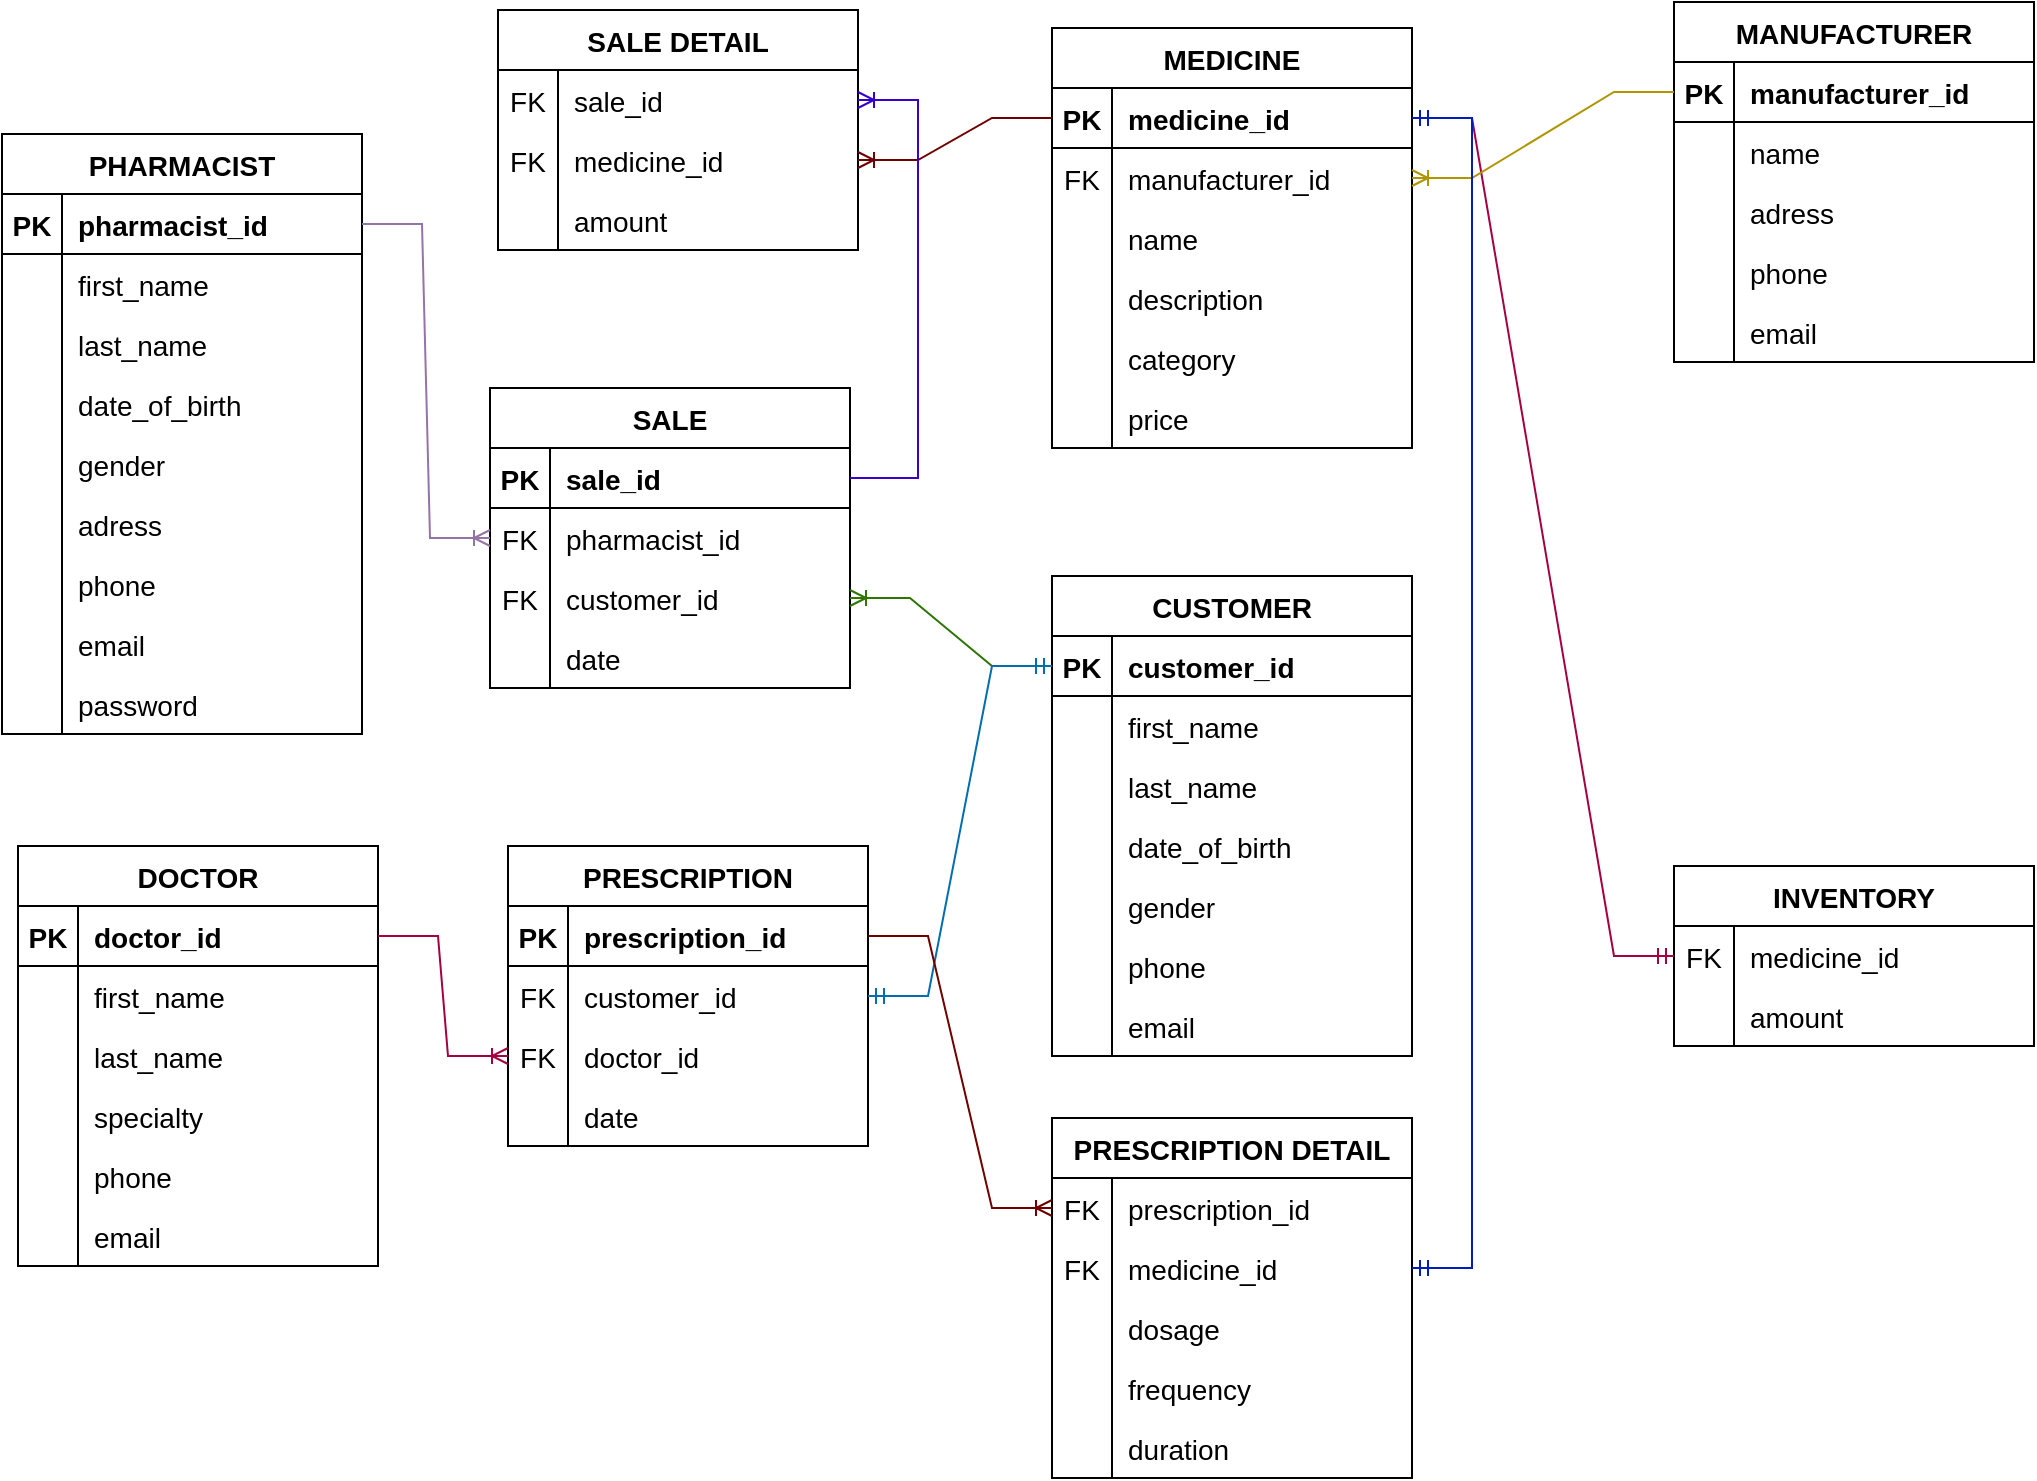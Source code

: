 <mxfile version="20.8.5" type="device"><diagram id="R2lEEEUBdFMjLlhIrx00" name="Page-1"><mxGraphModel dx="1373" dy="491" grid="0" gridSize="10" guides="1" tooltips="1" connect="1" arrows="1" fold="1" page="0" pageScale="1" pageWidth="850" pageHeight="1100" background="none" math="0" shadow="0" extFonts="Permanent Marker^https://fonts.googleapis.com/css?family=Permanent+Marker"><root><mxCell id="0"/><mxCell id="1" parent="0"/><mxCell id="Ly7AhW5z9xffKCBvWCnR-60" value="PHARMACIST" style="shape=table;startSize=30;container=1;collapsible=1;childLayout=tableLayout;fixedRows=1;rowLines=0;fontStyle=1;align=center;resizeLast=1;fontSize=14;" parent="1" vertex="1"><mxGeometry x="-142" y="308" width="180" height="300" as="geometry"/></mxCell><mxCell id="Ly7AhW5z9xffKCBvWCnR-61" value="" style="shape=tableRow;horizontal=0;startSize=0;swimlaneHead=0;swimlaneBody=0;fillColor=none;collapsible=0;dropTarget=0;points=[[0,0.5],[1,0.5]];portConstraint=eastwest;top=0;left=0;right=0;bottom=1;fontSize=14;" parent="Ly7AhW5z9xffKCBvWCnR-60" vertex="1"><mxGeometry y="30" width="180" height="30" as="geometry"/></mxCell><mxCell id="Ly7AhW5z9xffKCBvWCnR-62" value="PK" style="shape=partialRectangle;connectable=0;fillColor=none;top=0;left=0;bottom=0;right=0;fontStyle=1;overflow=hidden;fontSize=14;" parent="Ly7AhW5z9xffKCBvWCnR-61" vertex="1"><mxGeometry width="30" height="30" as="geometry"><mxRectangle width="30" height="30" as="alternateBounds"/></mxGeometry></mxCell><mxCell id="Ly7AhW5z9xffKCBvWCnR-63" value="pharmacist_id" style="shape=partialRectangle;connectable=0;fillColor=none;top=0;left=0;bottom=0;right=0;align=left;spacingLeft=6;fontStyle=1;overflow=hidden;fontSize=14;" parent="Ly7AhW5z9xffKCBvWCnR-61" vertex="1"><mxGeometry x="30" width="150" height="30" as="geometry"><mxRectangle width="150" height="30" as="alternateBounds"/></mxGeometry></mxCell><mxCell id="Ly7AhW5z9xffKCBvWCnR-64" value="" style="shape=tableRow;horizontal=0;startSize=0;swimlaneHead=0;swimlaneBody=0;fillColor=none;collapsible=0;dropTarget=0;points=[[0,0.5],[1,0.5]];portConstraint=eastwest;top=0;left=0;right=0;bottom=0;" parent="Ly7AhW5z9xffKCBvWCnR-60" vertex="1"><mxGeometry y="60" width="180" height="30" as="geometry"/></mxCell><mxCell id="Ly7AhW5z9xffKCBvWCnR-65" value="" style="shape=partialRectangle;connectable=0;fillColor=none;top=0;left=0;bottom=0;right=0;editable=1;overflow=hidden;fontSize=14;" parent="Ly7AhW5z9xffKCBvWCnR-64" vertex="1"><mxGeometry width="30" height="30" as="geometry"><mxRectangle width="30" height="30" as="alternateBounds"/></mxGeometry></mxCell><mxCell id="Ly7AhW5z9xffKCBvWCnR-66" value="first_name" style="shape=partialRectangle;connectable=0;fillColor=none;top=0;left=0;bottom=0;right=0;align=left;spacingLeft=6;overflow=hidden;fontSize=14;" parent="Ly7AhW5z9xffKCBvWCnR-64" vertex="1"><mxGeometry x="30" width="150" height="30" as="geometry"><mxRectangle width="150" height="30" as="alternateBounds"/></mxGeometry></mxCell><mxCell id="Ly7AhW5z9xffKCBvWCnR-67" value="" style="shape=tableRow;horizontal=0;startSize=0;swimlaneHead=0;swimlaneBody=0;fillColor=none;collapsible=0;dropTarget=0;points=[[0,0.5],[1,0.5]];portConstraint=eastwest;top=0;left=0;right=0;bottom=0;" parent="Ly7AhW5z9xffKCBvWCnR-60" vertex="1"><mxGeometry y="90" width="180" height="30" as="geometry"/></mxCell><mxCell id="Ly7AhW5z9xffKCBvWCnR-68" value="" style="shape=partialRectangle;connectable=0;fillColor=none;top=0;left=0;bottom=0;right=0;editable=1;overflow=hidden;fontSize=14;" parent="Ly7AhW5z9xffKCBvWCnR-67" vertex="1"><mxGeometry width="30" height="30" as="geometry"><mxRectangle width="30" height="30" as="alternateBounds"/></mxGeometry></mxCell><mxCell id="Ly7AhW5z9xffKCBvWCnR-69" value="last_name" style="shape=partialRectangle;connectable=0;fillColor=none;top=0;left=0;bottom=0;right=0;align=left;spacingLeft=6;overflow=hidden;fontSize=14;" parent="Ly7AhW5z9xffKCBvWCnR-67" vertex="1"><mxGeometry x="30" width="150" height="30" as="geometry"><mxRectangle width="150" height="30" as="alternateBounds"/></mxGeometry></mxCell><mxCell id="Ly7AhW5z9xffKCBvWCnR-89" value="" style="shape=tableRow;horizontal=0;startSize=0;swimlaneHead=0;swimlaneBody=0;fillColor=none;collapsible=0;dropTarget=0;points=[[0,0.5],[1,0.5]];portConstraint=eastwest;top=0;left=0;right=0;bottom=0;" parent="Ly7AhW5z9xffKCBvWCnR-60" vertex="1"><mxGeometry y="120" width="180" height="30" as="geometry"/></mxCell><mxCell id="Ly7AhW5z9xffKCBvWCnR-90" value="" style="shape=partialRectangle;connectable=0;fillColor=none;top=0;left=0;bottom=0;right=0;editable=1;overflow=hidden;fontSize=14;" parent="Ly7AhW5z9xffKCBvWCnR-89" vertex="1"><mxGeometry width="30" height="30" as="geometry"><mxRectangle width="30" height="30" as="alternateBounds"/></mxGeometry></mxCell><mxCell id="Ly7AhW5z9xffKCBvWCnR-91" value="date_of_birth" style="shape=partialRectangle;connectable=0;fillColor=none;top=0;left=0;bottom=0;right=0;align=left;spacingLeft=6;overflow=hidden;fontSize=14;" parent="Ly7AhW5z9xffKCBvWCnR-89" vertex="1"><mxGeometry x="30" width="150" height="30" as="geometry"><mxRectangle width="150" height="30" as="alternateBounds"/></mxGeometry></mxCell><mxCell id="Ly7AhW5z9xffKCBvWCnR-129" value="" style="shape=tableRow;horizontal=0;startSize=0;swimlaneHead=0;swimlaneBody=0;fillColor=none;collapsible=0;dropTarget=0;points=[[0,0.5],[1,0.5]];portConstraint=eastwest;top=0;left=0;right=0;bottom=0;" parent="Ly7AhW5z9xffKCBvWCnR-60" vertex="1"><mxGeometry y="150" width="180" height="30" as="geometry"/></mxCell><mxCell id="Ly7AhW5z9xffKCBvWCnR-130" value="" style="shape=partialRectangle;connectable=0;fillColor=none;top=0;left=0;bottom=0;right=0;editable=1;overflow=hidden;fontSize=14;" parent="Ly7AhW5z9xffKCBvWCnR-129" vertex="1"><mxGeometry width="30" height="30" as="geometry"><mxRectangle width="30" height="30" as="alternateBounds"/></mxGeometry></mxCell><mxCell id="Ly7AhW5z9xffKCBvWCnR-131" value="gender" style="shape=partialRectangle;connectable=0;fillColor=none;top=0;left=0;bottom=0;right=0;align=left;spacingLeft=6;overflow=hidden;fontSize=14;" parent="Ly7AhW5z9xffKCBvWCnR-129" vertex="1"><mxGeometry x="30" width="150" height="30" as="geometry"><mxRectangle width="150" height="30" as="alternateBounds"/></mxGeometry></mxCell><mxCell id="Ly7AhW5z9xffKCBvWCnR-92" value="" style="shape=tableRow;horizontal=0;startSize=0;swimlaneHead=0;swimlaneBody=0;fillColor=none;collapsible=0;dropTarget=0;points=[[0,0.5],[1,0.5]];portConstraint=eastwest;top=0;left=0;right=0;bottom=0;" parent="Ly7AhW5z9xffKCBvWCnR-60" vertex="1"><mxGeometry y="180" width="180" height="30" as="geometry"/></mxCell><mxCell id="Ly7AhW5z9xffKCBvWCnR-93" value="" style="shape=partialRectangle;connectable=0;fillColor=none;top=0;left=0;bottom=0;right=0;editable=1;overflow=hidden;fontSize=14;" parent="Ly7AhW5z9xffKCBvWCnR-92" vertex="1"><mxGeometry width="30" height="30" as="geometry"><mxRectangle width="30" height="30" as="alternateBounds"/></mxGeometry></mxCell><mxCell id="Ly7AhW5z9xffKCBvWCnR-94" value="adress" style="shape=partialRectangle;connectable=0;fillColor=none;top=0;left=0;bottom=0;right=0;align=left;spacingLeft=6;overflow=hidden;fontSize=14;" parent="Ly7AhW5z9xffKCBvWCnR-92" vertex="1"><mxGeometry x="30" width="150" height="30" as="geometry"><mxRectangle width="150" height="30" as="alternateBounds"/></mxGeometry></mxCell><mxCell id="Ly7AhW5z9xffKCBvWCnR-95" value="" style="shape=tableRow;horizontal=0;startSize=0;swimlaneHead=0;swimlaneBody=0;fillColor=none;collapsible=0;dropTarget=0;points=[[0,0.5],[1,0.5]];portConstraint=eastwest;top=0;left=0;right=0;bottom=0;" parent="Ly7AhW5z9xffKCBvWCnR-60" vertex="1"><mxGeometry y="210" width="180" height="30" as="geometry"/></mxCell><mxCell id="Ly7AhW5z9xffKCBvWCnR-96" value="" style="shape=partialRectangle;connectable=0;fillColor=none;top=0;left=0;bottom=0;right=0;editable=1;overflow=hidden;fontSize=14;" parent="Ly7AhW5z9xffKCBvWCnR-95" vertex="1"><mxGeometry width="30" height="30" as="geometry"><mxRectangle width="30" height="30" as="alternateBounds"/></mxGeometry></mxCell><mxCell id="Ly7AhW5z9xffKCBvWCnR-97" value="phone" style="shape=partialRectangle;connectable=0;fillColor=none;top=0;left=0;bottom=0;right=0;align=left;spacingLeft=6;overflow=hidden;fontSize=14;" parent="Ly7AhW5z9xffKCBvWCnR-95" vertex="1"><mxGeometry x="30" width="150" height="30" as="geometry"><mxRectangle width="150" height="30" as="alternateBounds"/></mxGeometry></mxCell><mxCell id="Ly7AhW5z9xffKCBvWCnR-98" value="" style="shape=tableRow;horizontal=0;startSize=0;swimlaneHead=0;swimlaneBody=0;fillColor=none;collapsible=0;dropTarget=0;points=[[0,0.5],[1,0.5]];portConstraint=eastwest;top=0;left=0;right=0;bottom=0;" parent="Ly7AhW5z9xffKCBvWCnR-60" vertex="1"><mxGeometry y="240" width="180" height="30" as="geometry"/></mxCell><mxCell id="Ly7AhW5z9xffKCBvWCnR-99" value="" style="shape=partialRectangle;connectable=0;fillColor=none;top=0;left=0;bottom=0;right=0;editable=1;overflow=hidden;fontSize=14;" parent="Ly7AhW5z9xffKCBvWCnR-98" vertex="1"><mxGeometry width="30" height="30" as="geometry"><mxRectangle width="30" height="30" as="alternateBounds"/></mxGeometry></mxCell><mxCell id="Ly7AhW5z9xffKCBvWCnR-100" value="email" style="shape=partialRectangle;connectable=0;fillColor=none;top=0;left=0;bottom=0;right=0;align=left;spacingLeft=6;overflow=hidden;fontSize=14;" parent="Ly7AhW5z9xffKCBvWCnR-98" vertex="1"><mxGeometry x="30" width="150" height="30" as="geometry"><mxRectangle width="150" height="30" as="alternateBounds"/></mxGeometry></mxCell><mxCell id="Ly7AhW5z9xffKCBvWCnR-70" value="" style="shape=tableRow;horizontal=0;startSize=0;swimlaneHead=0;swimlaneBody=0;fillColor=none;collapsible=0;dropTarget=0;points=[[0,0.5],[1,0.5]];portConstraint=eastwest;top=0;left=0;right=0;bottom=0;" parent="Ly7AhW5z9xffKCBvWCnR-60" vertex="1"><mxGeometry y="270" width="180" height="30" as="geometry"/></mxCell><mxCell id="Ly7AhW5z9xffKCBvWCnR-71" value="" style="shape=partialRectangle;connectable=0;fillColor=none;top=0;left=0;bottom=0;right=0;editable=1;overflow=hidden;fontSize=14;" parent="Ly7AhW5z9xffKCBvWCnR-70" vertex="1"><mxGeometry width="30" height="30" as="geometry"><mxRectangle width="30" height="30" as="alternateBounds"/></mxGeometry></mxCell><mxCell id="Ly7AhW5z9xffKCBvWCnR-72" value="password" style="shape=partialRectangle;connectable=0;fillColor=none;top=0;left=0;bottom=0;right=0;align=left;spacingLeft=6;overflow=hidden;fontSize=14;" parent="Ly7AhW5z9xffKCBvWCnR-70" vertex="1"><mxGeometry x="30" width="150" height="30" as="geometry"><mxRectangle width="150" height="30" as="alternateBounds"/></mxGeometry></mxCell><mxCell id="Ly7AhW5z9xffKCBvWCnR-101" value="CUSTOMER" style="shape=table;startSize=30;container=1;collapsible=1;childLayout=tableLayout;fixedRows=1;rowLines=0;fontStyle=1;align=center;resizeLast=1;fontSize=14;" parent="1" vertex="1"><mxGeometry x="383" y="529" width="180" height="240" as="geometry"/></mxCell><mxCell id="Ly7AhW5z9xffKCBvWCnR-102" value="" style="shape=tableRow;horizontal=0;startSize=0;swimlaneHead=0;swimlaneBody=0;fillColor=none;collapsible=0;dropTarget=0;points=[[0,0.5],[1,0.5]];portConstraint=eastwest;top=0;left=0;right=0;bottom=1;" parent="Ly7AhW5z9xffKCBvWCnR-101" vertex="1"><mxGeometry y="30" width="180" height="30" as="geometry"/></mxCell><mxCell id="Ly7AhW5z9xffKCBvWCnR-103" value="PK" style="shape=partialRectangle;connectable=0;fillColor=none;top=0;left=0;bottom=0;right=0;fontStyle=1;overflow=hidden;fontSize=14;" parent="Ly7AhW5z9xffKCBvWCnR-102" vertex="1"><mxGeometry width="30" height="30" as="geometry"><mxRectangle width="30" height="30" as="alternateBounds"/></mxGeometry></mxCell><mxCell id="Ly7AhW5z9xffKCBvWCnR-104" value="customer_id" style="shape=partialRectangle;connectable=0;fillColor=none;top=0;left=0;bottom=0;right=0;align=left;spacingLeft=6;fontStyle=1;overflow=hidden;fontSize=14;" parent="Ly7AhW5z9xffKCBvWCnR-102" vertex="1"><mxGeometry x="30" width="150" height="30" as="geometry"><mxRectangle width="150" height="30" as="alternateBounds"/></mxGeometry></mxCell><mxCell id="Ly7AhW5z9xffKCBvWCnR-105" value="" style="shape=tableRow;horizontal=0;startSize=0;swimlaneHead=0;swimlaneBody=0;fillColor=none;collapsible=0;dropTarget=0;points=[[0,0.5],[1,0.5]];portConstraint=eastwest;top=0;left=0;right=0;bottom=0;" parent="Ly7AhW5z9xffKCBvWCnR-101" vertex="1"><mxGeometry y="60" width="180" height="30" as="geometry"/></mxCell><mxCell id="Ly7AhW5z9xffKCBvWCnR-106" value="" style="shape=partialRectangle;connectable=0;fillColor=none;top=0;left=0;bottom=0;right=0;editable=1;overflow=hidden;fontSize=14;" parent="Ly7AhW5z9xffKCBvWCnR-105" vertex="1"><mxGeometry width="30" height="30" as="geometry"><mxRectangle width="30" height="30" as="alternateBounds"/></mxGeometry></mxCell><mxCell id="Ly7AhW5z9xffKCBvWCnR-107" value="first_name" style="shape=partialRectangle;connectable=0;fillColor=none;top=0;left=0;bottom=0;right=0;align=left;spacingLeft=6;overflow=hidden;fontSize=14;" parent="Ly7AhW5z9xffKCBvWCnR-105" vertex="1"><mxGeometry x="30" width="150" height="30" as="geometry"><mxRectangle width="150" height="30" as="alternateBounds"/></mxGeometry></mxCell><mxCell id="Ly7AhW5z9xffKCBvWCnR-108" value="" style="shape=tableRow;horizontal=0;startSize=0;swimlaneHead=0;swimlaneBody=0;fillColor=none;collapsible=0;dropTarget=0;points=[[0,0.5],[1,0.5]];portConstraint=eastwest;top=0;left=0;right=0;bottom=0;" parent="Ly7AhW5z9xffKCBvWCnR-101" vertex="1"><mxGeometry y="90" width="180" height="30" as="geometry"/></mxCell><mxCell id="Ly7AhW5z9xffKCBvWCnR-109" value="" style="shape=partialRectangle;connectable=0;fillColor=none;top=0;left=0;bottom=0;right=0;editable=1;overflow=hidden;fontSize=14;" parent="Ly7AhW5z9xffKCBvWCnR-108" vertex="1"><mxGeometry width="30" height="30" as="geometry"><mxRectangle width="30" height="30" as="alternateBounds"/></mxGeometry></mxCell><mxCell id="Ly7AhW5z9xffKCBvWCnR-110" value="last_name" style="shape=partialRectangle;connectable=0;fillColor=none;top=0;left=0;bottom=0;right=0;align=left;spacingLeft=6;overflow=hidden;fontSize=14;" parent="Ly7AhW5z9xffKCBvWCnR-108" vertex="1"><mxGeometry x="30" width="150" height="30" as="geometry"><mxRectangle width="150" height="30" as="alternateBounds"/></mxGeometry></mxCell><mxCell id="Ly7AhW5z9xffKCBvWCnR-111" value="" style="shape=tableRow;horizontal=0;startSize=0;swimlaneHead=0;swimlaneBody=0;fillColor=none;collapsible=0;dropTarget=0;points=[[0,0.5],[1,0.5]];portConstraint=eastwest;top=0;left=0;right=0;bottom=0;" parent="Ly7AhW5z9xffKCBvWCnR-101" vertex="1"><mxGeometry y="120" width="180" height="30" as="geometry"/></mxCell><mxCell id="Ly7AhW5z9xffKCBvWCnR-112" value="" style="shape=partialRectangle;connectable=0;fillColor=none;top=0;left=0;bottom=0;right=0;editable=1;overflow=hidden;fontSize=14;" parent="Ly7AhW5z9xffKCBvWCnR-111" vertex="1"><mxGeometry width="30" height="30" as="geometry"><mxRectangle width="30" height="30" as="alternateBounds"/></mxGeometry></mxCell><mxCell id="Ly7AhW5z9xffKCBvWCnR-113" value="date_of_birth" style="shape=partialRectangle;connectable=0;fillColor=none;top=0;left=0;bottom=0;right=0;align=left;spacingLeft=6;overflow=hidden;fontSize=14;" parent="Ly7AhW5z9xffKCBvWCnR-111" vertex="1"><mxGeometry x="30" width="150" height="30" as="geometry"><mxRectangle width="150" height="30" as="alternateBounds"/></mxGeometry></mxCell><mxCell id="Ly7AhW5z9xffKCBvWCnR-126" value="" style="shape=tableRow;horizontal=0;startSize=0;swimlaneHead=0;swimlaneBody=0;fillColor=none;collapsible=0;dropTarget=0;points=[[0,0.5],[1,0.5]];portConstraint=eastwest;top=0;left=0;right=0;bottom=0;" parent="Ly7AhW5z9xffKCBvWCnR-101" vertex="1"><mxGeometry y="150" width="180" height="30" as="geometry"/></mxCell><mxCell id="Ly7AhW5z9xffKCBvWCnR-127" value="" style="shape=partialRectangle;connectable=0;fillColor=none;top=0;left=0;bottom=0;right=0;editable=1;overflow=hidden;fontSize=14;" parent="Ly7AhW5z9xffKCBvWCnR-126" vertex="1"><mxGeometry width="30" height="30" as="geometry"><mxRectangle width="30" height="30" as="alternateBounds"/></mxGeometry></mxCell><mxCell id="Ly7AhW5z9xffKCBvWCnR-128" value="gender" style="shape=partialRectangle;connectable=0;fillColor=none;top=0;left=0;bottom=0;right=0;align=left;spacingLeft=6;overflow=hidden;fontSize=14;" parent="Ly7AhW5z9xffKCBvWCnR-126" vertex="1"><mxGeometry x="30" width="150" height="30" as="geometry"><mxRectangle width="150" height="30" as="alternateBounds"/></mxGeometry></mxCell><mxCell id="Ly7AhW5z9xffKCBvWCnR-117" value="" style="shape=tableRow;horizontal=0;startSize=0;swimlaneHead=0;swimlaneBody=0;fillColor=none;collapsible=0;dropTarget=0;points=[[0,0.5],[1,0.5]];portConstraint=eastwest;top=0;left=0;right=0;bottom=0;" parent="Ly7AhW5z9xffKCBvWCnR-101" vertex="1"><mxGeometry y="180" width="180" height="30" as="geometry"/></mxCell><mxCell id="Ly7AhW5z9xffKCBvWCnR-118" value="" style="shape=partialRectangle;connectable=0;fillColor=none;top=0;left=0;bottom=0;right=0;editable=1;overflow=hidden;fontSize=14;" parent="Ly7AhW5z9xffKCBvWCnR-117" vertex="1"><mxGeometry width="30" height="30" as="geometry"><mxRectangle width="30" height="30" as="alternateBounds"/></mxGeometry></mxCell><mxCell id="Ly7AhW5z9xffKCBvWCnR-119" value="phone" style="shape=partialRectangle;connectable=0;fillColor=none;top=0;left=0;bottom=0;right=0;align=left;spacingLeft=6;overflow=hidden;fontSize=14;" parent="Ly7AhW5z9xffKCBvWCnR-117" vertex="1"><mxGeometry x="30" width="150" height="30" as="geometry"><mxRectangle width="150" height="30" as="alternateBounds"/></mxGeometry></mxCell><mxCell id="Ly7AhW5z9xffKCBvWCnR-120" value="" style="shape=tableRow;horizontal=0;startSize=0;swimlaneHead=0;swimlaneBody=0;fillColor=none;collapsible=0;dropTarget=0;points=[[0,0.5],[1,0.5]];portConstraint=eastwest;top=0;left=0;right=0;bottom=0;" parent="Ly7AhW5z9xffKCBvWCnR-101" vertex="1"><mxGeometry y="210" width="180" height="30" as="geometry"/></mxCell><mxCell id="Ly7AhW5z9xffKCBvWCnR-121" value="" style="shape=partialRectangle;connectable=0;fillColor=none;top=0;left=0;bottom=0;right=0;editable=1;overflow=hidden;fontSize=14;" parent="Ly7AhW5z9xffKCBvWCnR-120" vertex="1"><mxGeometry width="30" height="30" as="geometry"><mxRectangle width="30" height="30" as="alternateBounds"/></mxGeometry></mxCell><mxCell id="Ly7AhW5z9xffKCBvWCnR-122" value="email" style="shape=partialRectangle;connectable=0;fillColor=none;top=0;left=0;bottom=0;right=0;align=left;spacingLeft=6;overflow=hidden;fontSize=14;" parent="Ly7AhW5z9xffKCBvWCnR-120" vertex="1"><mxGeometry x="30" width="150" height="30" as="geometry"><mxRectangle width="150" height="30" as="alternateBounds"/></mxGeometry></mxCell><mxCell id="Ly7AhW5z9xffKCBvWCnR-146" value="SALE DETAIL" style="shape=table;startSize=30;container=1;collapsible=1;childLayout=tableLayout;fixedRows=1;rowLines=0;fontStyle=1;align=center;resizeLast=1;fontSize=14;" parent="1" vertex="1"><mxGeometry x="106" y="246" width="180" height="120" as="geometry"/></mxCell><mxCell id="Ly7AhW5z9xffKCBvWCnR-150" value="" style="shape=tableRow;horizontal=0;startSize=0;swimlaneHead=0;swimlaneBody=0;fillColor=none;collapsible=0;dropTarget=0;points=[[0,0.5],[1,0.5]];portConstraint=eastwest;top=0;left=0;right=0;bottom=0;fontSize=14;" parent="Ly7AhW5z9xffKCBvWCnR-146" vertex="1"><mxGeometry y="30" width="180" height="30" as="geometry"/></mxCell><mxCell id="Ly7AhW5z9xffKCBvWCnR-151" value="FK" style="shape=partialRectangle;connectable=0;fillColor=none;top=0;left=0;bottom=0;right=0;editable=1;overflow=hidden;fontSize=14;" parent="Ly7AhW5z9xffKCBvWCnR-150" vertex="1"><mxGeometry width="30" height="30" as="geometry"><mxRectangle width="30" height="30" as="alternateBounds"/></mxGeometry></mxCell><mxCell id="Ly7AhW5z9xffKCBvWCnR-152" value="sale_id" style="shape=partialRectangle;connectable=0;fillColor=none;top=0;left=0;bottom=0;right=0;align=left;spacingLeft=6;overflow=hidden;fontSize=14;" parent="Ly7AhW5z9xffKCBvWCnR-150" vertex="1"><mxGeometry x="30" width="150" height="30" as="geometry"><mxRectangle width="150" height="30" as="alternateBounds"/></mxGeometry></mxCell><mxCell id="Ly7AhW5z9xffKCBvWCnR-153" value="" style="shape=tableRow;horizontal=0;startSize=0;swimlaneHead=0;swimlaneBody=0;fillColor=none;collapsible=0;dropTarget=0;points=[[0,0.5],[1,0.5]];portConstraint=eastwest;top=0;left=0;right=0;bottom=0;fontSize=14;" parent="Ly7AhW5z9xffKCBvWCnR-146" vertex="1"><mxGeometry y="60" width="180" height="30" as="geometry"/></mxCell><mxCell id="Ly7AhW5z9xffKCBvWCnR-154" value="FK" style="shape=partialRectangle;connectable=0;fillColor=none;top=0;left=0;bottom=0;right=0;editable=1;overflow=hidden;fontSize=14;" parent="Ly7AhW5z9xffKCBvWCnR-153" vertex="1"><mxGeometry width="30" height="30" as="geometry"><mxRectangle width="30" height="30" as="alternateBounds"/></mxGeometry></mxCell><mxCell id="Ly7AhW5z9xffKCBvWCnR-155" value="medicine_id" style="shape=partialRectangle;connectable=0;fillColor=none;top=0;left=0;bottom=0;right=0;align=left;spacingLeft=6;overflow=hidden;fontSize=14;" parent="Ly7AhW5z9xffKCBvWCnR-153" vertex="1"><mxGeometry x="30" width="150" height="30" as="geometry"><mxRectangle width="150" height="30" as="alternateBounds"/></mxGeometry></mxCell><mxCell id="_NLsuM6AFySzbb-Sf3iv-17" value="" style="shape=tableRow;horizontal=0;startSize=0;swimlaneHead=0;swimlaneBody=0;fillColor=none;collapsible=0;dropTarget=0;points=[[0,0.5],[1,0.5]];portConstraint=eastwest;top=0;left=0;right=0;bottom=0;fontSize=14;" parent="Ly7AhW5z9xffKCBvWCnR-146" vertex="1"><mxGeometry y="90" width="180" height="30" as="geometry"/></mxCell><mxCell id="_NLsuM6AFySzbb-Sf3iv-18" value="" style="shape=partialRectangle;connectable=0;fillColor=none;top=0;left=0;bottom=0;right=0;editable=1;overflow=hidden;fontSize=14;" parent="_NLsuM6AFySzbb-Sf3iv-17" vertex="1"><mxGeometry width="30" height="30" as="geometry"><mxRectangle width="30" height="30" as="alternateBounds"/></mxGeometry></mxCell><mxCell id="_NLsuM6AFySzbb-Sf3iv-19" value="amount" style="shape=partialRectangle;connectable=0;fillColor=none;top=0;left=0;bottom=0;right=0;align=left;spacingLeft=6;overflow=hidden;fontSize=14;" parent="_NLsuM6AFySzbb-Sf3iv-17" vertex="1"><mxGeometry x="30" width="150" height="30" as="geometry"><mxRectangle width="150" height="30" as="alternateBounds"/></mxGeometry></mxCell><mxCell id="Ly7AhW5z9xffKCBvWCnR-173" value="SALE" style="shape=table;startSize=30;container=1;collapsible=1;childLayout=tableLayout;fixedRows=1;rowLines=0;fontStyle=1;align=center;resizeLast=1;fontSize=14;" parent="1" vertex="1"><mxGeometry x="102" y="435" width="180" height="150" as="geometry"/></mxCell><mxCell id="Ly7AhW5z9xffKCBvWCnR-174" value="" style="shape=tableRow;horizontal=0;startSize=0;swimlaneHead=0;swimlaneBody=0;fillColor=none;collapsible=0;dropTarget=0;points=[[0,0.5],[1,0.5]];portConstraint=eastwest;top=0;left=0;right=0;bottom=1;fontSize=14;" parent="Ly7AhW5z9xffKCBvWCnR-173" vertex="1"><mxGeometry y="30" width="180" height="30" as="geometry"/></mxCell><mxCell id="Ly7AhW5z9xffKCBvWCnR-175" value="PK" style="shape=partialRectangle;connectable=0;fillColor=none;top=0;left=0;bottom=0;right=0;fontStyle=1;overflow=hidden;fontSize=14;" parent="Ly7AhW5z9xffKCBvWCnR-174" vertex="1"><mxGeometry width="30" height="30" as="geometry"><mxRectangle width="30" height="30" as="alternateBounds"/></mxGeometry></mxCell><mxCell id="Ly7AhW5z9xffKCBvWCnR-176" value="sale_id" style="shape=partialRectangle;connectable=0;fillColor=none;top=0;left=0;bottom=0;right=0;align=left;spacingLeft=6;fontStyle=1;overflow=hidden;fontSize=14;" parent="Ly7AhW5z9xffKCBvWCnR-174" vertex="1"><mxGeometry x="30" width="150" height="30" as="geometry"><mxRectangle width="150" height="30" as="alternateBounds"/></mxGeometry></mxCell><mxCell id="Ly7AhW5z9xffKCBvWCnR-177" value="" style="shape=tableRow;horizontal=0;startSize=0;swimlaneHead=0;swimlaneBody=0;fillColor=none;collapsible=0;dropTarget=0;points=[[0,0.5],[1,0.5]];portConstraint=eastwest;top=0;left=0;right=0;bottom=0;fontSize=14;" parent="Ly7AhW5z9xffKCBvWCnR-173" vertex="1"><mxGeometry y="60" width="180" height="30" as="geometry"/></mxCell><mxCell id="Ly7AhW5z9xffKCBvWCnR-178" value="FK" style="shape=partialRectangle;connectable=0;fillColor=none;top=0;left=0;bottom=0;right=0;editable=1;overflow=hidden;fontSize=14;" parent="Ly7AhW5z9xffKCBvWCnR-177" vertex="1"><mxGeometry width="30" height="30" as="geometry"><mxRectangle width="30" height="30" as="alternateBounds"/></mxGeometry></mxCell><mxCell id="Ly7AhW5z9xffKCBvWCnR-179" value="pharmacist_id" style="shape=partialRectangle;connectable=0;fillColor=none;top=0;left=0;bottom=0;right=0;align=left;spacingLeft=6;overflow=hidden;fontSize=14;" parent="Ly7AhW5z9xffKCBvWCnR-177" vertex="1"><mxGeometry x="30" width="150" height="30" as="geometry"><mxRectangle width="150" height="30" as="alternateBounds"/></mxGeometry></mxCell><mxCell id="Ly7AhW5z9xffKCBvWCnR-180" value="" style="shape=tableRow;horizontal=0;startSize=0;swimlaneHead=0;swimlaneBody=0;fillColor=none;collapsible=0;dropTarget=0;points=[[0,0.5],[1,0.5]];portConstraint=eastwest;top=0;left=0;right=0;bottom=0;fontSize=14;" parent="Ly7AhW5z9xffKCBvWCnR-173" vertex="1"><mxGeometry y="90" width="180" height="30" as="geometry"/></mxCell><mxCell id="Ly7AhW5z9xffKCBvWCnR-181" value="FK" style="shape=partialRectangle;connectable=0;fillColor=none;top=0;left=0;bottom=0;right=0;editable=1;overflow=hidden;fontSize=14;" parent="Ly7AhW5z9xffKCBvWCnR-180" vertex="1"><mxGeometry width="30" height="30" as="geometry"><mxRectangle width="30" height="30" as="alternateBounds"/></mxGeometry></mxCell><mxCell id="Ly7AhW5z9xffKCBvWCnR-182" value="customer_id" style="shape=partialRectangle;connectable=0;fillColor=none;top=0;left=0;bottom=0;right=0;align=left;spacingLeft=6;overflow=hidden;fontSize=14;" parent="Ly7AhW5z9xffKCBvWCnR-180" vertex="1"><mxGeometry x="30" width="150" height="30" as="geometry"><mxRectangle width="150" height="30" as="alternateBounds"/></mxGeometry></mxCell><mxCell id="_NLsuM6AFySzbb-Sf3iv-181" value="" style="shape=tableRow;horizontal=0;startSize=0;swimlaneHead=0;swimlaneBody=0;fillColor=none;collapsible=0;dropTarget=0;points=[[0,0.5],[1,0.5]];portConstraint=eastwest;top=0;left=0;right=0;bottom=0;fontSize=14;" parent="Ly7AhW5z9xffKCBvWCnR-173" vertex="1"><mxGeometry y="120" width="180" height="30" as="geometry"/></mxCell><mxCell id="_NLsuM6AFySzbb-Sf3iv-182" value="" style="shape=partialRectangle;connectable=0;fillColor=none;top=0;left=0;bottom=0;right=0;editable=1;overflow=hidden;fontSize=14;" parent="_NLsuM6AFySzbb-Sf3iv-181" vertex="1"><mxGeometry width="30" height="30" as="geometry"><mxRectangle width="30" height="30" as="alternateBounds"/></mxGeometry></mxCell><mxCell id="_NLsuM6AFySzbb-Sf3iv-183" value="date" style="shape=partialRectangle;connectable=0;fillColor=none;top=0;left=0;bottom=0;right=0;align=left;spacingLeft=6;overflow=hidden;fontSize=14;" parent="_NLsuM6AFySzbb-Sf3iv-181" vertex="1"><mxGeometry x="30" width="150" height="30" as="geometry"><mxRectangle width="150" height="30" as="alternateBounds"/></mxGeometry></mxCell><mxCell id="Ly7AhW5z9xffKCBvWCnR-210" value="MANUFACTURER" style="shape=table;startSize=30;container=1;collapsible=1;childLayout=tableLayout;fixedRows=1;rowLines=0;fontStyle=1;align=center;resizeLast=1;fontSize=14;" parent="1" vertex="1"><mxGeometry x="694" y="242" width="180" height="180" as="geometry"/></mxCell><mxCell id="Ly7AhW5z9xffKCBvWCnR-211" value="" style="shape=tableRow;horizontal=0;startSize=0;swimlaneHead=0;swimlaneBody=0;fillColor=none;collapsible=0;dropTarget=0;points=[[0,0.5],[1,0.5]];portConstraint=eastwest;top=0;left=0;right=0;bottom=1;fontSize=14;" parent="Ly7AhW5z9xffKCBvWCnR-210" vertex="1"><mxGeometry y="30" width="180" height="30" as="geometry"/></mxCell><mxCell id="Ly7AhW5z9xffKCBvWCnR-212" value="PK" style="shape=partialRectangle;connectable=0;fillColor=none;top=0;left=0;bottom=0;right=0;fontStyle=1;overflow=hidden;fontSize=14;" parent="Ly7AhW5z9xffKCBvWCnR-211" vertex="1"><mxGeometry width="30" height="30" as="geometry"><mxRectangle width="30" height="30" as="alternateBounds"/></mxGeometry></mxCell><mxCell id="Ly7AhW5z9xffKCBvWCnR-213" value="manufacturer_id" style="shape=partialRectangle;connectable=0;fillColor=none;top=0;left=0;bottom=0;right=0;align=left;spacingLeft=6;fontStyle=1;overflow=hidden;fontSize=14;" parent="Ly7AhW5z9xffKCBvWCnR-211" vertex="1"><mxGeometry x="30" width="150" height="30" as="geometry"><mxRectangle width="150" height="30" as="alternateBounds"/></mxGeometry></mxCell><mxCell id="Ly7AhW5z9xffKCBvWCnR-214" value="" style="shape=tableRow;horizontal=0;startSize=0;swimlaneHead=0;swimlaneBody=0;fillColor=none;collapsible=0;dropTarget=0;points=[[0,0.5],[1,0.5]];portConstraint=eastwest;top=0;left=0;right=0;bottom=0;fontSize=14;" parent="Ly7AhW5z9xffKCBvWCnR-210" vertex="1"><mxGeometry y="60" width="180" height="30" as="geometry"/></mxCell><mxCell id="Ly7AhW5z9xffKCBvWCnR-215" value="" style="shape=partialRectangle;connectable=0;fillColor=none;top=0;left=0;bottom=0;right=0;editable=1;overflow=hidden;fontSize=14;" parent="Ly7AhW5z9xffKCBvWCnR-214" vertex="1"><mxGeometry width="30" height="30" as="geometry"><mxRectangle width="30" height="30" as="alternateBounds"/></mxGeometry></mxCell><mxCell id="Ly7AhW5z9xffKCBvWCnR-216" value="name" style="shape=partialRectangle;connectable=0;fillColor=none;top=0;left=0;bottom=0;right=0;align=left;spacingLeft=6;overflow=hidden;fontSize=14;" parent="Ly7AhW5z9xffKCBvWCnR-214" vertex="1"><mxGeometry x="30" width="150" height="30" as="geometry"><mxRectangle width="150" height="30" as="alternateBounds"/></mxGeometry></mxCell><mxCell id="Ly7AhW5z9xffKCBvWCnR-217" value="" style="shape=tableRow;horizontal=0;startSize=0;swimlaneHead=0;swimlaneBody=0;fillColor=none;collapsible=0;dropTarget=0;points=[[0,0.5],[1,0.5]];portConstraint=eastwest;top=0;left=0;right=0;bottom=0;fontSize=14;" parent="Ly7AhW5z9xffKCBvWCnR-210" vertex="1"><mxGeometry y="90" width="180" height="30" as="geometry"/></mxCell><mxCell id="Ly7AhW5z9xffKCBvWCnR-218" value="" style="shape=partialRectangle;connectable=0;fillColor=none;top=0;left=0;bottom=0;right=0;editable=1;overflow=hidden;fontSize=14;" parent="Ly7AhW5z9xffKCBvWCnR-217" vertex="1"><mxGeometry width="30" height="30" as="geometry"><mxRectangle width="30" height="30" as="alternateBounds"/></mxGeometry></mxCell><mxCell id="Ly7AhW5z9xffKCBvWCnR-219" value="adress" style="shape=partialRectangle;connectable=0;fillColor=none;top=0;left=0;bottom=0;right=0;align=left;spacingLeft=6;overflow=hidden;fontSize=14;" parent="Ly7AhW5z9xffKCBvWCnR-217" vertex="1"><mxGeometry x="30" width="150" height="30" as="geometry"><mxRectangle width="150" height="30" as="alternateBounds"/></mxGeometry></mxCell><mxCell id="_NLsuM6AFySzbb-Sf3iv-185" value="" style="shape=tableRow;horizontal=0;startSize=0;swimlaneHead=0;swimlaneBody=0;fillColor=none;collapsible=0;dropTarget=0;points=[[0,0.5],[1,0.5]];portConstraint=eastwest;top=0;left=0;right=0;bottom=0;fontSize=14;" parent="Ly7AhW5z9xffKCBvWCnR-210" vertex="1"><mxGeometry y="120" width="180" height="30" as="geometry"/></mxCell><mxCell id="_NLsuM6AFySzbb-Sf3iv-186" value="" style="shape=partialRectangle;connectable=0;fillColor=none;top=0;left=0;bottom=0;right=0;editable=1;overflow=hidden;fontSize=14;" parent="_NLsuM6AFySzbb-Sf3iv-185" vertex="1"><mxGeometry width="30" height="30" as="geometry"><mxRectangle width="30" height="30" as="alternateBounds"/></mxGeometry></mxCell><mxCell id="_NLsuM6AFySzbb-Sf3iv-187" value="phone" style="shape=partialRectangle;connectable=0;fillColor=none;top=0;left=0;bottom=0;right=0;align=left;spacingLeft=6;overflow=hidden;fontSize=14;" parent="_NLsuM6AFySzbb-Sf3iv-185" vertex="1"><mxGeometry x="30" width="150" height="30" as="geometry"><mxRectangle width="150" height="30" as="alternateBounds"/></mxGeometry></mxCell><mxCell id="_NLsuM6AFySzbb-Sf3iv-188" value="" style="shape=tableRow;horizontal=0;startSize=0;swimlaneHead=0;swimlaneBody=0;fillColor=none;collapsible=0;dropTarget=0;points=[[0,0.5],[1,0.5]];portConstraint=eastwest;top=0;left=0;right=0;bottom=0;fontSize=14;" parent="Ly7AhW5z9xffKCBvWCnR-210" vertex="1"><mxGeometry y="150" width="180" height="30" as="geometry"/></mxCell><mxCell id="_NLsuM6AFySzbb-Sf3iv-189" value="" style="shape=partialRectangle;connectable=0;fillColor=none;top=0;left=0;bottom=0;right=0;editable=1;overflow=hidden;fontSize=14;" parent="_NLsuM6AFySzbb-Sf3iv-188" vertex="1"><mxGeometry width="30" height="30" as="geometry"><mxRectangle width="30" height="30" as="alternateBounds"/></mxGeometry></mxCell><mxCell id="_NLsuM6AFySzbb-Sf3iv-190" value="email" style="shape=partialRectangle;connectable=0;fillColor=none;top=0;left=0;bottom=0;right=0;align=left;spacingLeft=6;overflow=hidden;fontSize=14;" parent="_NLsuM6AFySzbb-Sf3iv-188" vertex="1"><mxGeometry x="30" width="150" height="30" as="geometry"><mxRectangle width="150" height="30" as="alternateBounds"/></mxGeometry></mxCell><mxCell id="Ly7AhW5z9xffKCBvWCnR-220" value="INVENTORY" style="shape=table;startSize=30;container=1;collapsible=1;childLayout=tableLayout;fixedRows=1;rowLines=0;fontStyle=1;align=center;resizeLast=1;fontSize=14;" parent="1" vertex="1"><mxGeometry x="694" y="674" width="180" height="90" as="geometry"/></mxCell><mxCell id="Ly7AhW5z9xffKCBvWCnR-224" value="" style="shape=tableRow;horizontal=0;startSize=0;swimlaneHead=0;swimlaneBody=0;fillColor=none;collapsible=0;dropTarget=0;points=[[0,0.5],[1,0.5]];portConstraint=eastwest;top=0;left=0;right=0;bottom=0;fontSize=14;" parent="Ly7AhW5z9xffKCBvWCnR-220" vertex="1"><mxGeometry y="30" width="180" height="30" as="geometry"/></mxCell><mxCell id="Ly7AhW5z9xffKCBvWCnR-225" value="FK" style="shape=partialRectangle;connectable=0;fillColor=none;top=0;left=0;bottom=0;right=0;editable=1;overflow=hidden;fontSize=14;" parent="Ly7AhW5z9xffKCBvWCnR-224" vertex="1"><mxGeometry width="30" height="30" as="geometry"><mxRectangle width="30" height="30" as="alternateBounds"/></mxGeometry></mxCell><mxCell id="Ly7AhW5z9xffKCBvWCnR-226" value="medicine_id" style="shape=partialRectangle;connectable=0;fillColor=none;top=0;left=0;bottom=0;right=0;align=left;spacingLeft=6;overflow=hidden;fontSize=14;" parent="Ly7AhW5z9xffKCBvWCnR-224" vertex="1"><mxGeometry x="30" width="150" height="30" as="geometry"><mxRectangle width="150" height="30" as="alternateBounds"/></mxGeometry></mxCell><mxCell id="Ly7AhW5z9xffKCBvWCnR-227" value="" style="shape=tableRow;horizontal=0;startSize=0;swimlaneHead=0;swimlaneBody=0;fillColor=none;collapsible=0;dropTarget=0;points=[[0,0.5],[1,0.5]];portConstraint=eastwest;top=0;left=0;right=0;bottom=0;fontSize=14;" parent="Ly7AhW5z9xffKCBvWCnR-220" vertex="1"><mxGeometry y="60" width="180" height="30" as="geometry"/></mxCell><mxCell id="Ly7AhW5z9xffKCBvWCnR-228" value="" style="shape=partialRectangle;connectable=0;fillColor=none;top=0;left=0;bottom=0;right=0;editable=1;overflow=hidden;fontSize=14;" parent="Ly7AhW5z9xffKCBvWCnR-227" vertex="1"><mxGeometry width="30" height="30" as="geometry"><mxRectangle width="30" height="30" as="alternateBounds"/></mxGeometry></mxCell><mxCell id="Ly7AhW5z9xffKCBvWCnR-229" value="amount" style="shape=partialRectangle;connectable=0;fillColor=none;top=0;left=0;bottom=0;right=0;align=left;spacingLeft=6;overflow=hidden;fontSize=14;" parent="Ly7AhW5z9xffKCBvWCnR-227" vertex="1"><mxGeometry x="30" width="150" height="30" as="geometry"><mxRectangle width="150" height="30" as="alternateBounds"/></mxGeometry></mxCell><mxCell id="Ly7AhW5z9xffKCBvWCnR-230" value="MEDICINE" style="shape=table;startSize=30;container=1;collapsible=1;childLayout=tableLayout;fixedRows=1;rowLines=0;fontStyle=1;align=center;resizeLast=1;fontSize=14;" parent="1" vertex="1"><mxGeometry x="383" y="255" width="180" height="210" as="geometry"/></mxCell><mxCell id="Ly7AhW5z9xffKCBvWCnR-231" value="" style="shape=tableRow;horizontal=0;startSize=0;swimlaneHead=0;swimlaneBody=0;fillColor=none;collapsible=0;dropTarget=0;points=[[0,0.5],[1,0.5]];portConstraint=eastwest;top=0;left=0;right=0;bottom=1;fontSize=14;" parent="Ly7AhW5z9xffKCBvWCnR-230" vertex="1"><mxGeometry y="30" width="180" height="30" as="geometry"/></mxCell><mxCell id="Ly7AhW5z9xffKCBvWCnR-232" value="PK" style="shape=partialRectangle;connectable=0;fillColor=none;top=0;left=0;bottom=0;right=0;fontStyle=1;overflow=hidden;fontSize=14;" parent="Ly7AhW5z9xffKCBvWCnR-231" vertex="1"><mxGeometry width="30" height="30" as="geometry"><mxRectangle width="30" height="30" as="alternateBounds"/></mxGeometry></mxCell><mxCell id="Ly7AhW5z9xffKCBvWCnR-233" value="medicine_id" style="shape=partialRectangle;connectable=0;fillColor=none;top=0;left=0;bottom=0;right=0;align=left;spacingLeft=6;fontStyle=1;overflow=hidden;fontSize=14;" parent="Ly7AhW5z9xffKCBvWCnR-231" vertex="1"><mxGeometry x="30" width="150" height="30" as="geometry"><mxRectangle width="150" height="30" as="alternateBounds"/></mxGeometry></mxCell><mxCell id="Ly7AhW5z9xffKCBvWCnR-234" value="" style="shape=tableRow;horizontal=0;startSize=0;swimlaneHead=0;swimlaneBody=0;fillColor=none;collapsible=0;dropTarget=0;points=[[0,0.5],[1,0.5]];portConstraint=eastwest;top=0;left=0;right=0;bottom=0;fontSize=14;" parent="Ly7AhW5z9xffKCBvWCnR-230" vertex="1"><mxGeometry y="60" width="180" height="30" as="geometry"/></mxCell><mxCell id="Ly7AhW5z9xffKCBvWCnR-235" value="FK" style="shape=partialRectangle;connectable=0;fillColor=none;top=0;left=0;bottom=0;right=0;editable=1;overflow=hidden;fontSize=14;" parent="Ly7AhW5z9xffKCBvWCnR-234" vertex="1"><mxGeometry width="30" height="30" as="geometry"><mxRectangle width="30" height="30" as="alternateBounds"/></mxGeometry></mxCell><mxCell id="Ly7AhW5z9xffKCBvWCnR-236" value="manufacturer_id" style="shape=partialRectangle;connectable=0;fillColor=none;top=0;left=0;bottom=0;right=0;align=left;spacingLeft=6;overflow=hidden;fontSize=14;" parent="Ly7AhW5z9xffKCBvWCnR-234" vertex="1"><mxGeometry x="30" width="150" height="30" as="geometry"><mxRectangle width="150" height="30" as="alternateBounds"/></mxGeometry></mxCell><mxCell id="Ly7AhW5z9xffKCBvWCnR-237" value="" style="shape=tableRow;horizontal=0;startSize=0;swimlaneHead=0;swimlaneBody=0;fillColor=none;collapsible=0;dropTarget=0;points=[[0,0.5],[1,0.5]];portConstraint=eastwest;top=0;left=0;right=0;bottom=0;fontSize=14;" parent="Ly7AhW5z9xffKCBvWCnR-230" vertex="1"><mxGeometry y="90" width="180" height="30" as="geometry"/></mxCell><mxCell id="Ly7AhW5z9xffKCBvWCnR-238" value="" style="shape=partialRectangle;connectable=0;fillColor=none;top=0;left=0;bottom=0;right=0;editable=1;overflow=hidden;fontSize=14;" parent="Ly7AhW5z9xffKCBvWCnR-237" vertex="1"><mxGeometry width="30" height="30" as="geometry"><mxRectangle width="30" height="30" as="alternateBounds"/></mxGeometry></mxCell><mxCell id="Ly7AhW5z9xffKCBvWCnR-239" value="name" style="shape=partialRectangle;connectable=0;fillColor=none;top=0;left=0;bottom=0;right=0;align=left;spacingLeft=6;overflow=hidden;fontSize=14;" parent="Ly7AhW5z9xffKCBvWCnR-237" vertex="1"><mxGeometry x="30" width="150" height="30" as="geometry"><mxRectangle width="150" height="30" as="alternateBounds"/></mxGeometry></mxCell><mxCell id="Ly7AhW5z9xffKCBvWCnR-241" value="" style="shape=tableRow;horizontal=0;startSize=0;swimlaneHead=0;swimlaneBody=0;fillColor=none;collapsible=0;dropTarget=0;points=[[0,0.5],[1,0.5]];portConstraint=eastwest;top=0;left=0;right=0;bottom=0;fontSize=14;" parent="Ly7AhW5z9xffKCBvWCnR-230" vertex="1"><mxGeometry y="120" width="180" height="30" as="geometry"/></mxCell><mxCell id="Ly7AhW5z9xffKCBvWCnR-242" value="" style="shape=partialRectangle;connectable=0;fillColor=none;top=0;left=0;bottom=0;right=0;editable=1;overflow=hidden;fontSize=14;" parent="Ly7AhW5z9xffKCBvWCnR-241" vertex="1"><mxGeometry width="30" height="30" as="geometry"><mxRectangle width="30" height="30" as="alternateBounds"/></mxGeometry></mxCell><mxCell id="Ly7AhW5z9xffKCBvWCnR-243" value="description" style="shape=partialRectangle;connectable=0;fillColor=none;top=0;left=0;bottom=0;right=0;align=left;spacingLeft=6;overflow=hidden;fontSize=14;" parent="Ly7AhW5z9xffKCBvWCnR-241" vertex="1"><mxGeometry x="30" width="150" height="30" as="geometry"><mxRectangle width="150" height="30" as="alternateBounds"/></mxGeometry></mxCell><mxCell id="Ly7AhW5z9xffKCBvWCnR-244" value="" style="shape=tableRow;horizontal=0;startSize=0;swimlaneHead=0;swimlaneBody=0;fillColor=none;collapsible=0;dropTarget=0;points=[[0,0.5],[1,0.5]];portConstraint=eastwest;top=0;left=0;right=0;bottom=0;fontSize=14;" parent="Ly7AhW5z9xffKCBvWCnR-230" vertex="1"><mxGeometry y="150" width="180" height="30" as="geometry"/></mxCell><mxCell id="Ly7AhW5z9xffKCBvWCnR-245" value="" style="shape=partialRectangle;connectable=0;fillColor=none;top=0;left=0;bottom=0;right=0;editable=1;overflow=hidden;fontSize=14;" parent="Ly7AhW5z9xffKCBvWCnR-244" vertex="1"><mxGeometry width="30" height="30" as="geometry"><mxRectangle width="30" height="30" as="alternateBounds"/></mxGeometry></mxCell><mxCell id="Ly7AhW5z9xffKCBvWCnR-246" value="category" style="shape=partialRectangle;connectable=0;fillColor=none;top=0;left=0;bottom=0;right=0;align=left;spacingLeft=6;overflow=hidden;fontSize=14;" parent="Ly7AhW5z9xffKCBvWCnR-244" vertex="1"><mxGeometry x="30" width="150" height="30" as="geometry"><mxRectangle width="150" height="30" as="alternateBounds"/></mxGeometry></mxCell><mxCell id="Ly7AhW5z9xffKCBvWCnR-247" value="" style="shape=tableRow;horizontal=0;startSize=0;swimlaneHead=0;swimlaneBody=0;fillColor=none;collapsible=0;dropTarget=0;points=[[0,0.5],[1,0.5]];portConstraint=eastwest;top=0;left=0;right=0;bottom=0;fontSize=14;" parent="Ly7AhW5z9xffKCBvWCnR-230" vertex="1"><mxGeometry y="180" width="180" height="30" as="geometry"/></mxCell><mxCell id="Ly7AhW5z9xffKCBvWCnR-248" value="" style="shape=partialRectangle;connectable=0;fillColor=none;top=0;left=0;bottom=0;right=0;editable=1;overflow=hidden;fontSize=14;" parent="Ly7AhW5z9xffKCBvWCnR-247" vertex="1"><mxGeometry width="30" height="30" as="geometry"><mxRectangle width="30" height="30" as="alternateBounds"/></mxGeometry></mxCell><mxCell id="Ly7AhW5z9xffKCBvWCnR-249" value="price" style="shape=partialRectangle;connectable=0;fillColor=none;top=0;left=0;bottom=0;right=0;align=left;spacingLeft=6;overflow=hidden;fontSize=14;" parent="Ly7AhW5z9xffKCBvWCnR-247" vertex="1"><mxGeometry x="30" width="150" height="30" as="geometry"><mxRectangle width="150" height="30" as="alternateBounds"/></mxGeometry></mxCell><mxCell id="_NLsuM6AFySzbb-Sf3iv-12" value="" style="edgeStyle=entityRelationEdgeStyle;fontSize=12;html=1;endArrow=ERoneToMany;rounded=0;exitX=1;exitY=0.5;exitDx=0;exitDy=0;fillColor=#e1d5e7;strokeColor=#9673a6;" parent="1" source="Ly7AhW5z9xffKCBvWCnR-61" target="Ly7AhW5z9xffKCBvWCnR-177" edge="1"><mxGeometry width="100" height="100" relative="1" as="geometry"><mxPoint x="102" y="467" as="sourcePoint"/><mxPoint x="78" y="566" as="targetPoint"/></mxGeometry></mxCell><mxCell id="_NLsuM6AFySzbb-Sf3iv-14" value="" style="edgeStyle=entityRelationEdgeStyle;fontSize=12;html=1;endArrow=ERoneToMany;rounded=0;exitX=0;exitY=0.5;exitDx=0;exitDy=0;fillColor=#60a917;strokeColor=#2D7600;" parent="1" source="Ly7AhW5z9xffKCBvWCnR-102" target="Ly7AhW5z9xffKCBvWCnR-180" edge="1"><mxGeometry width="100" height="100" relative="1" as="geometry"><mxPoint x="252" y="596" as="sourcePoint"/><mxPoint x="356" y="505" as="targetPoint"/></mxGeometry></mxCell><mxCell id="_NLsuM6AFySzbb-Sf3iv-20" value="" style="edgeStyle=entityRelationEdgeStyle;fontSize=12;html=1;endArrow=ERoneToMany;rounded=0;fillColor=#a20025;strokeColor=#6F0000;" parent="1" source="Ly7AhW5z9xffKCBvWCnR-231" target="Ly7AhW5z9xffKCBvWCnR-153" edge="1"><mxGeometry width="100" height="100" relative="1" as="geometry"><mxPoint x="348" y="371" as="sourcePoint"/><mxPoint x="283" y="350" as="targetPoint"/></mxGeometry></mxCell><mxCell id="_NLsuM6AFySzbb-Sf3iv-21" value="" style="edgeStyle=entityRelationEdgeStyle;fontSize=12;html=1;endArrow=ERmandOne;startArrow=ERmandOne;rounded=0;entryX=0;entryY=0.5;entryDx=0;entryDy=0;fillColor=#d80073;strokeColor=#A50040;" parent="1" source="Ly7AhW5z9xffKCBvWCnR-231" target="Ly7AhW5z9xffKCBvWCnR-224" edge="1"><mxGeometry width="100" height="100" relative="1" as="geometry"><mxPoint x="608" y="265" as="sourcePoint"/><mxPoint x="513" y="444" as="targetPoint"/></mxGeometry></mxCell><mxCell id="_NLsuM6AFySzbb-Sf3iv-22" value="" style="edgeStyle=entityRelationEdgeStyle;fontSize=12;html=1;endArrow=ERoneToMany;rounded=0;entryX=1;entryY=0.5;entryDx=0;entryDy=0;fillColor=#e3c800;strokeColor=#B09500;" parent="1" source="Ly7AhW5z9xffKCBvWCnR-211" target="Ly7AhW5z9xffKCBvWCnR-234" edge="1"><mxGeometry width="100" height="100" relative="1" as="geometry"><mxPoint x="413" y="544" as="sourcePoint"/><mxPoint x="513" y="444" as="targetPoint"/></mxGeometry></mxCell><mxCell id="_NLsuM6AFySzbb-Sf3iv-37" value="DOCTOR" style="shape=table;startSize=30;container=1;collapsible=1;childLayout=tableLayout;fixedRows=1;rowLines=0;fontStyle=1;align=center;resizeLast=1;fontSize=14;" parent="1" vertex="1"><mxGeometry x="-134" y="664" width="180" height="210" as="geometry"/></mxCell><mxCell id="_NLsuM6AFySzbb-Sf3iv-38" value="" style="shape=tableRow;horizontal=0;startSize=0;swimlaneHead=0;swimlaneBody=0;fillColor=none;collapsible=0;dropTarget=0;points=[[0,0.5],[1,0.5]];portConstraint=eastwest;top=0;left=0;right=0;bottom=1;fontSize=14;" parent="_NLsuM6AFySzbb-Sf3iv-37" vertex="1"><mxGeometry y="30" width="180" height="30" as="geometry"/></mxCell><mxCell id="_NLsuM6AFySzbb-Sf3iv-39" value="PK" style="shape=partialRectangle;connectable=0;fillColor=none;top=0;left=0;bottom=0;right=0;fontStyle=1;overflow=hidden;fontSize=14;" parent="_NLsuM6AFySzbb-Sf3iv-38" vertex="1"><mxGeometry width="30" height="30" as="geometry"><mxRectangle width="30" height="30" as="alternateBounds"/></mxGeometry></mxCell><mxCell id="_NLsuM6AFySzbb-Sf3iv-40" value="doctor_id" style="shape=partialRectangle;connectable=0;fillColor=none;top=0;left=0;bottom=0;right=0;align=left;spacingLeft=6;fontStyle=1;overflow=hidden;fontSize=14;" parent="_NLsuM6AFySzbb-Sf3iv-38" vertex="1"><mxGeometry x="30" width="150" height="30" as="geometry"><mxRectangle width="150" height="30" as="alternateBounds"/></mxGeometry></mxCell><mxCell id="_NLsuM6AFySzbb-Sf3iv-41" value="" style="shape=tableRow;horizontal=0;startSize=0;swimlaneHead=0;swimlaneBody=0;fillColor=none;collapsible=0;dropTarget=0;points=[[0,0.5],[1,0.5]];portConstraint=eastwest;top=0;left=0;right=0;bottom=0;" parent="_NLsuM6AFySzbb-Sf3iv-37" vertex="1"><mxGeometry y="60" width="180" height="30" as="geometry"/></mxCell><mxCell id="_NLsuM6AFySzbb-Sf3iv-42" value="" style="shape=partialRectangle;connectable=0;fillColor=none;top=0;left=0;bottom=0;right=0;editable=1;overflow=hidden;fontSize=14;" parent="_NLsuM6AFySzbb-Sf3iv-41" vertex="1"><mxGeometry width="30" height="30" as="geometry"><mxRectangle width="30" height="30" as="alternateBounds"/></mxGeometry></mxCell><mxCell id="_NLsuM6AFySzbb-Sf3iv-43" value="first_name" style="shape=partialRectangle;connectable=0;fillColor=none;top=0;left=0;bottom=0;right=0;align=left;spacingLeft=6;overflow=hidden;fontSize=14;" parent="_NLsuM6AFySzbb-Sf3iv-41" vertex="1"><mxGeometry x="30" width="150" height="30" as="geometry"><mxRectangle width="150" height="30" as="alternateBounds"/></mxGeometry></mxCell><mxCell id="_NLsuM6AFySzbb-Sf3iv-44" value="" style="shape=tableRow;horizontal=0;startSize=0;swimlaneHead=0;swimlaneBody=0;fillColor=none;collapsible=0;dropTarget=0;points=[[0,0.5],[1,0.5]];portConstraint=eastwest;top=0;left=0;right=0;bottom=0;" parent="_NLsuM6AFySzbb-Sf3iv-37" vertex="1"><mxGeometry y="90" width="180" height="30" as="geometry"/></mxCell><mxCell id="_NLsuM6AFySzbb-Sf3iv-45" value="" style="shape=partialRectangle;connectable=0;fillColor=none;top=0;left=0;bottom=0;right=0;editable=1;overflow=hidden;fontSize=14;" parent="_NLsuM6AFySzbb-Sf3iv-44" vertex="1"><mxGeometry width="30" height="30" as="geometry"><mxRectangle width="30" height="30" as="alternateBounds"/></mxGeometry></mxCell><mxCell id="_NLsuM6AFySzbb-Sf3iv-46" value="last_name" style="shape=partialRectangle;connectable=0;fillColor=none;top=0;left=0;bottom=0;right=0;align=left;spacingLeft=6;overflow=hidden;fontSize=14;" parent="_NLsuM6AFySzbb-Sf3iv-44" vertex="1"><mxGeometry x="30" width="150" height="30" as="geometry"><mxRectangle width="150" height="30" as="alternateBounds"/></mxGeometry></mxCell><mxCell id="_NLsuM6AFySzbb-Sf3iv-47" value="" style="shape=tableRow;horizontal=0;startSize=0;swimlaneHead=0;swimlaneBody=0;fillColor=none;collapsible=0;dropTarget=0;points=[[0,0.5],[1,0.5]];portConstraint=eastwest;top=0;left=0;right=0;bottom=0;" parent="_NLsuM6AFySzbb-Sf3iv-37" vertex="1"><mxGeometry y="120" width="180" height="30" as="geometry"/></mxCell><mxCell id="_NLsuM6AFySzbb-Sf3iv-48" value="" style="shape=partialRectangle;connectable=0;fillColor=none;top=0;left=0;bottom=0;right=0;editable=1;overflow=hidden;fontSize=14;" parent="_NLsuM6AFySzbb-Sf3iv-47" vertex="1"><mxGeometry width="30" height="30" as="geometry"><mxRectangle width="30" height="30" as="alternateBounds"/></mxGeometry></mxCell><mxCell id="_NLsuM6AFySzbb-Sf3iv-49" value="specialty" style="shape=partialRectangle;connectable=0;fillColor=none;top=0;left=0;bottom=0;right=0;align=left;spacingLeft=6;overflow=hidden;fontSize=14;" parent="_NLsuM6AFySzbb-Sf3iv-47" vertex="1"><mxGeometry x="30" width="150" height="30" as="geometry"><mxRectangle width="150" height="30" as="alternateBounds"/></mxGeometry></mxCell><mxCell id="_NLsuM6AFySzbb-Sf3iv-56" value="" style="shape=tableRow;horizontal=0;startSize=0;swimlaneHead=0;swimlaneBody=0;fillColor=none;collapsible=0;dropTarget=0;points=[[0,0.5],[1,0.5]];portConstraint=eastwest;top=0;left=0;right=0;bottom=0;" parent="_NLsuM6AFySzbb-Sf3iv-37" vertex="1"><mxGeometry y="150" width="180" height="30" as="geometry"/></mxCell><mxCell id="_NLsuM6AFySzbb-Sf3iv-57" value="" style="shape=partialRectangle;connectable=0;fillColor=none;top=0;left=0;bottom=0;right=0;editable=1;overflow=hidden;fontSize=14;" parent="_NLsuM6AFySzbb-Sf3iv-56" vertex="1"><mxGeometry width="30" height="30" as="geometry"><mxRectangle width="30" height="30" as="alternateBounds"/></mxGeometry></mxCell><mxCell id="_NLsuM6AFySzbb-Sf3iv-58" value="phone" style="shape=partialRectangle;connectable=0;fillColor=none;top=0;left=0;bottom=0;right=0;align=left;spacingLeft=6;overflow=hidden;fontSize=14;" parent="_NLsuM6AFySzbb-Sf3iv-56" vertex="1"><mxGeometry x="30" width="150" height="30" as="geometry"><mxRectangle width="150" height="30" as="alternateBounds"/></mxGeometry></mxCell><mxCell id="_NLsuM6AFySzbb-Sf3iv-59" value="" style="shape=tableRow;horizontal=0;startSize=0;swimlaneHead=0;swimlaneBody=0;fillColor=none;collapsible=0;dropTarget=0;points=[[0,0.5],[1,0.5]];portConstraint=eastwest;top=0;left=0;right=0;bottom=0;" parent="_NLsuM6AFySzbb-Sf3iv-37" vertex="1"><mxGeometry y="180" width="180" height="30" as="geometry"/></mxCell><mxCell id="_NLsuM6AFySzbb-Sf3iv-60" value="" style="shape=partialRectangle;connectable=0;fillColor=none;top=0;left=0;bottom=0;right=0;editable=1;overflow=hidden;fontSize=14;" parent="_NLsuM6AFySzbb-Sf3iv-59" vertex="1"><mxGeometry width="30" height="30" as="geometry"><mxRectangle width="30" height="30" as="alternateBounds"/></mxGeometry></mxCell><mxCell id="_NLsuM6AFySzbb-Sf3iv-61" value="email" style="shape=partialRectangle;connectable=0;fillColor=none;top=0;left=0;bottom=0;right=0;align=left;spacingLeft=6;overflow=hidden;fontSize=14;" parent="_NLsuM6AFySzbb-Sf3iv-59" vertex="1"><mxGeometry x="30" width="150" height="30" as="geometry"><mxRectangle width="150" height="30" as="alternateBounds"/></mxGeometry></mxCell><mxCell id="_NLsuM6AFySzbb-Sf3iv-78" value="PRESCRIPTION" style="shape=table;startSize=30;container=1;collapsible=1;childLayout=tableLayout;fixedRows=1;rowLines=0;fontStyle=1;align=center;resizeLast=1;fontSize=14;" parent="1" vertex="1"><mxGeometry x="111" y="664" width="180" height="150" as="geometry"/></mxCell><mxCell id="_NLsuM6AFySzbb-Sf3iv-79" value="" style="shape=tableRow;horizontal=0;startSize=0;swimlaneHead=0;swimlaneBody=0;fillColor=none;collapsible=0;dropTarget=0;points=[[0,0.5],[1,0.5]];portConstraint=eastwest;top=0;left=0;right=0;bottom=1;fontSize=14;" parent="_NLsuM6AFySzbb-Sf3iv-78" vertex="1"><mxGeometry y="30" width="180" height="30" as="geometry"/></mxCell><mxCell id="_NLsuM6AFySzbb-Sf3iv-80" value="PK" style="shape=partialRectangle;connectable=0;fillColor=none;top=0;left=0;bottom=0;right=0;fontStyle=1;overflow=hidden;fontSize=14;" parent="_NLsuM6AFySzbb-Sf3iv-79" vertex="1"><mxGeometry width="30" height="30" as="geometry"><mxRectangle width="30" height="30" as="alternateBounds"/></mxGeometry></mxCell><mxCell id="_NLsuM6AFySzbb-Sf3iv-81" value="prescription_id" style="shape=partialRectangle;connectable=0;fillColor=none;top=0;left=0;bottom=0;right=0;align=left;spacingLeft=6;fontStyle=1;overflow=hidden;fontSize=14;" parent="_NLsuM6AFySzbb-Sf3iv-79" vertex="1"><mxGeometry x="30" width="150" height="30" as="geometry"><mxRectangle width="150" height="30" as="alternateBounds"/></mxGeometry></mxCell><mxCell id="_NLsuM6AFySzbb-Sf3iv-82" value="" style="shape=tableRow;horizontal=0;startSize=0;swimlaneHead=0;swimlaneBody=0;fillColor=none;collapsible=0;dropTarget=0;points=[[0,0.5],[1,0.5]];portConstraint=eastwest;top=0;left=0;right=0;bottom=0;fontSize=14;" parent="_NLsuM6AFySzbb-Sf3iv-78" vertex="1"><mxGeometry y="60" width="180" height="30" as="geometry"/></mxCell><mxCell id="_NLsuM6AFySzbb-Sf3iv-83" value="FK" style="shape=partialRectangle;connectable=0;fillColor=none;top=0;left=0;bottom=0;right=0;editable=1;overflow=hidden;fontSize=14;" parent="_NLsuM6AFySzbb-Sf3iv-82" vertex="1"><mxGeometry width="30" height="30" as="geometry"><mxRectangle width="30" height="30" as="alternateBounds"/></mxGeometry></mxCell><mxCell id="_NLsuM6AFySzbb-Sf3iv-84" value="customer_id" style="shape=partialRectangle;connectable=0;fillColor=none;top=0;left=0;bottom=0;right=0;align=left;spacingLeft=6;overflow=hidden;fontSize=14;" parent="_NLsuM6AFySzbb-Sf3iv-82" vertex="1"><mxGeometry x="30" width="150" height="30" as="geometry"><mxRectangle width="150" height="30" as="alternateBounds"/></mxGeometry></mxCell><mxCell id="_NLsuM6AFySzbb-Sf3iv-85" value="" style="shape=tableRow;horizontal=0;startSize=0;swimlaneHead=0;swimlaneBody=0;fillColor=none;collapsible=0;dropTarget=0;points=[[0,0.5],[1,0.5]];portConstraint=eastwest;top=0;left=0;right=0;bottom=0;fontSize=14;" parent="_NLsuM6AFySzbb-Sf3iv-78" vertex="1"><mxGeometry y="90" width="180" height="30" as="geometry"/></mxCell><mxCell id="_NLsuM6AFySzbb-Sf3iv-86" value="FK" style="shape=partialRectangle;connectable=0;fillColor=none;top=0;left=0;bottom=0;right=0;editable=1;overflow=hidden;fontSize=14;" parent="_NLsuM6AFySzbb-Sf3iv-85" vertex="1"><mxGeometry width="30" height="30" as="geometry"><mxRectangle width="30" height="30" as="alternateBounds"/></mxGeometry></mxCell><mxCell id="_NLsuM6AFySzbb-Sf3iv-87" value="doctor_id" style="shape=partialRectangle;connectable=0;fillColor=none;top=0;left=0;bottom=0;right=0;align=left;spacingLeft=6;overflow=hidden;fontSize=14;" parent="_NLsuM6AFySzbb-Sf3iv-85" vertex="1"><mxGeometry x="30" width="150" height="30" as="geometry"><mxRectangle width="150" height="30" as="alternateBounds"/></mxGeometry></mxCell><mxCell id="_NLsuM6AFySzbb-Sf3iv-88" value="" style="shape=tableRow;horizontal=0;startSize=0;swimlaneHead=0;swimlaneBody=0;fillColor=none;collapsible=0;dropTarget=0;points=[[0,0.5],[1,0.5]];portConstraint=eastwest;top=0;left=0;right=0;bottom=0;fontSize=14;" parent="_NLsuM6AFySzbb-Sf3iv-78" vertex="1"><mxGeometry y="120" width="180" height="30" as="geometry"/></mxCell><mxCell id="_NLsuM6AFySzbb-Sf3iv-89" value="" style="shape=partialRectangle;connectable=0;fillColor=none;top=0;left=0;bottom=0;right=0;editable=1;overflow=hidden;fontSize=14;" parent="_NLsuM6AFySzbb-Sf3iv-88" vertex="1"><mxGeometry width="30" height="30" as="geometry"><mxRectangle width="30" height="30" as="alternateBounds"/></mxGeometry></mxCell><mxCell id="_NLsuM6AFySzbb-Sf3iv-90" value="date" style="shape=partialRectangle;connectable=0;fillColor=none;top=0;left=0;bottom=0;right=0;align=left;spacingLeft=6;overflow=hidden;fontSize=14;" parent="_NLsuM6AFySzbb-Sf3iv-88" vertex="1"><mxGeometry x="30" width="150" height="30" as="geometry"><mxRectangle width="150" height="30" as="alternateBounds"/></mxGeometry></mxCell><mxCell id="_NLsuM6AFySzbb-Sf3iv-100" value="PRESCRIPTION DETAIL" style="shape=table;startSize=30;container=1;collapsible=1;childLayout=tableLayout;fixedRows=1;rowLines=0;fontStyle=1;align=center;resizeLast=1;fontSize=14;" parent="1" vertex="1"><mxGeometry x="383" y="800" width="180" height="180" as="geometry"/></mxCell><mxCell id="_NLsuM6AFySzbb-Sf3iv-104" value="" style="shape=tableRow;horizontal=0;startSize=0;swimlaneHead=0;swimlaneBody=0;fillColor=none;collapsible=0;dropTarget=0;points=[[0,0.5],[1,0.5]];portConstraint=eastwest;top=0;left=0;right=0;bottom=0;fontSize=14;" parent="_NLsuM6AFySzbb-Sf3iv-100" vertex="1"><mxGeometry y="30" width="180" height="30" as="geometry"/></mxCell><mxCell id="_NLsuM6AFySzbb-Sf3iv-105" value="FK" style="shape=partialRectangle;connectable=0;fillColor=none;top=0;left=0;bottom=0;right=0;editable=1;overflow=hidden;fontSize=14;" parent="_NLsuM6AFySzbb-Sf3iv-104" vertex="1"><mxGeometry width="30" height="30" as="geometry"><mxRectangle width="30" height="30" as="alternateBounds"/></mxGeometry></mxCell><mxCell id="_NLsuM6AFySzbb-Sf3iv-106" value="prescription_id" style="shape=partialRectangle;connectable=0;fillColor=none;top=0;left=0;bottom=0;right=0;align=left;spacingLeft=6;overflow=hidden;fontSize=14;" parent="_NLsuM6AFySzbb-Sf3iv-104" vertex="1"><mxGeometry x="30" width="150" height="30" as="geometry"><mxRectangle width="150" height="30" as="alternateBounds"/></mxGeometry></mxCell><mxCell id="_NLsuM6AFySzbb-Sf3iv-107" value="" style="shape=tableRow;horizontal=0;startSize=0;swimlaneHead=0;swimlaneBody=0;fillColor=none;collapsible=0;dropTarget=0;points=[[0,0.5],[1,0.5]];portConstraint=eastwest;top=0;left=0;right=0;bottom=0;fontSize=14;" parent="_NLsuM6AFySzbb-Sf3iv-100" vertex="1"><mxGeometry y="60" width="180" height="30" as="geometry"/></mxCell><mxCell id="_NLsuM6AFySzbb-Sf3iv-108" value="FK" style="shape=partialRectangle;connectable=0;fillColor=none;top=0;left=0;bottom=0;right=0;editable=1;overflow=hidden;fontSize=14;" parent="_NLsuM6AFySzbb-Sf3iv-107" vertex="1"><mxGeometry width="30" height="30" as="geometry"><mxRectangle width="30" height="30" as="alternateBounds"/></mxGeometry></mxCell><mxCell id="_NLsuM6AFySzbb-Sf3iv-109" value="medicine_id" style="shape=partialRectangle;connectable=0;fillColor=none;top=0;left=0;bottom=0;right=0;align=left;spacingLeft=6;overflow=hidden;fontSize=14;" parent="_NLsuM6AFySzbb-Sf3iv-107" vertex="1"><mxGeometry x="30" width="150" height="30" as="geometry"><mxRectangle width="150" height="30" as="alternateBounds"/></mxGeometry></mxCell><mxCell id="_NLsuM6AFySzbb-Sf3iv-110" value="" style="shape=tableRow;horizontal=0;startSize=0;swimlaneHead=0;swimlaneBody=0;fillColor=none;collapsible=0;dropTarget=0;points=[[0,0.5],[1,0.5]];portConstraint=eastwest;top=0;left=0;right=0;bottom=0;fontSize=14;" parent="_NLsuM6AFySzbb-Sf3iv-100" vertex="1"><mxGeometry y="90" width="180" height="30" as="geometry"/></mxCell><mxCell id="_NLsuM6AFySzbb-Sf3iv-111" value="" style="shape=partialRectangle;connectable=0;fillColor=none;top=0;left=0;bottom=0;right=0;editable=1;overflow=hidden;fontSize=14;" parent="_NLsuM6AFySzbb-Sf3iv-110" vertex="1"><mxGeometry width="30" height="30" as="geometry"><mxRectangle width="30" height="30" as="alternateBounds"/></mxGeometry></mxCell><mxCell id="_NLsuM6AFySzbb-Sf3iv-112" value="dosage" style="shape=partialRectangle;connectable=0;fillColor=none;top=0;left=0;bottom=0;right=0;align=left;spacingLeft=6;overflow=hidden;fontSize=14;" parent="_NLsuM6AFySzbb-Sf3iv-110" vertex="1"><mxGeometry x="30" width="150" height="30" as="geometry"><mxRectangle width="150" height="30" as="alternateBounds"/></mxGeometry></mxCell><mxCell id="_NLsuM6AFySzbb-Sf3iv-113" value="" style="shape=tableRow;horizontal=0;startSize=0;swimlaneHead=0;swimlaneBody=0;fillColor=none;collapsible=0;dropTarget=0;points=[[0,0.5],[1,0.5]];portConstraint=eastwest;top=0;left=0;right=0;bottom=0;fontSize=14;" parent="_NLsuM6AFySzbb-Sf3iv-100" vertex="1"><mxGeometry y="120" width="180" height="30" as="geometry"/></mxCell><mxCell id="_NLsuM6AFySzbb-Sf3iv-114" value="" style="shape=partialRectangle;connectable=0;fillColor=none;top=0;left=0;bottom=0;right=0;editable=1;overflow=hidden;fontSize=14;" parent="_NLsuM6AFySzbb-Sf3iv-113" vertex="1"><mxGeometry width="30" height="30" as="geometry"><mxRectangle width="30" height="30" as="alternateBounds"/></mxGeometry></mxCell><mxCell id="_NLsuM6AFySzbb-Sf3iv-115" value="frequency" style="shape=partialRectangle;connectable=0;fillColor=none;top=0;left=0;bottom=0;right=0;align=left;spacingLeft=6;overflow=hidden;fontSize=14;" parent="_NLsuM6AFySzbb-Sf3iv-113" vertex="1"><mxGeometry x="30" width="150" height="30" as="geometry"><mxRectangle width="150" height="30" as="alternateBounds"/></mxGeometry></mxCell><mxCell id="_NLsuM6AFySzbb-Sf3iv-116" value="" style="shape=tableRow;horizontal=0;startSize=0;swimlaneHead=0;swimlaneBody=0;fillColor=none;collapsible=0;dropTarget=0;points=[[0,0.5],[1,0.5]];portConstraint=eastwest;top=0;left=0;right=0;bottom=0;fontSize=14;" parent="_NLsuM6AFySzbb-Sf3iv-100" vertex="1"><mxGeometry y="150" width="180" height="30" as="geometry"/></mxCell><mxCell id="_NLsuM6AFySzbb-Sf3iv-117" value="" style="shape=partialRectangle;connectable=0;fillColor=none;top=0;left=0;bottom=0;right=0;editable=1;overflow=hidden;fontSize=14;" parent="_NLsuM6AFySzbb-Sf3iv-116" vertex="1"><mxGeometry width="30" height="30" as="geometry"><mxRectangle width="30" height="30" as="alternateBounds"/></mxGeometry></mxCell><mxCell id="_NLsuM6AFySzbb-Sf3iv-118" value="duration" style="shape=partialRectangle;connectable=0;fillColor=none;top=0;left=0;bottom=0;right=0;align=left;spacingLeft=6;overflow=hidden;fontSize=14;" parent="_NLsuM6AFySzbb-Sf3iv-116" vertex="1"><mxGeometry x="30" width="150" height="30" as="geometry"><mxRectangle width="150" height="30" as="alternateBounds"/></mxGeometry></mxCell><mxCell id="_NLsuM6AFySzbb-Sf3iv-136" value="" style="edgeStyle=entityRelationEdgeStyle;fontSize=12;html=1;endArrow=ERoneToMany;rounded=0;exitX=1;exitY=0.5;exitDx=0;exitDy=0;fillColor=#d80073;strokeColor=#A50040;" parent="1" source="_NLsuM6AFySzbb-Sf3iv-38" target="_NLsuM6AFySzbb-Sf3iv-85" edge="1"><mxGeometry width="100" height="100" relative="1" as="geometry"><mxPoint x="277" y="658" as="sourcePoint"/><mxPoint x="377" y="558" as="targetPoint"/></mxGeometry></mxCell><mxCell id="_NLsuM6AFySzbb-Sf3iv-137" value="" style="edgeStyle=entityRelationEdgeStyle;fontSize=12;html=1;endArrow=ERmandOne;startArrow=ERmandOne;rounded=0;fillColor=#1ba1e2;strokeColor=#006EAF;" parent="1" source="_NLsuM6AFySzbb-Sf3iv-82" target="Ly7AhW5z9xffKCBvWCnR-102" edge="1"><mxGeometry width="100" height="100" relative="1" as="geometry"><mxPoint x="277" y="658" as="sourcePoint"/><mxPoint x="377" y="558" as="targetPoint"/></mxGeometry></mxCell><mxCell id="_NLsuM6AFySzbb-Sf3iv-156" value="" style="edgeStyle=entityRelationEdgeStyle;fontSize=12;html=1;endArrow=ERmandOne;startArrow=ERmandOne;rounded=0;entryX=1;entryY=0.5;entryDx=0;entryDy=0;fillColor=#0050ef;strokeColor=#001DBC;" parent="1" source="_NLsuM6AFySzbb-Sf3iv-107" target="Ly7AhW5z9xffKCBvWCnR-231" edge="1"><mxGeometry width="100" height="100" relative="1" as="geometry"><mxPoint x="319" y="736" as="sourcePoint"/><mxPoint x="419" y="636" as="targetPoint"/></mxGeometry></mxCell><mxCell id="_NLsuM6AFySzbb-Sf3iv-157" value="" style="edgeStyle=entityRelationEdgeStyle;fontSize=12;html=1;endArrow=ERoneToMany;rounded=0;entryX=0;entryY=0.5;entryDx=0;entryDy=0;exitX=1;exitY=0.5;exitDx=0;exitDy=0;fillColor=#a20025;strokeColor=#6F0000;" parent="1" source="_NLsuM6AFySzbb-Sf3iv-79" target="_NLsuM6AFySzbb-Sf3iv-104" edge="1"><mxGeometry width="100" height="100" relative="1" as="geometry"><mxPoint x="279" y="689" as="sourcePoint"/><mxPoint x="379" y="589" as="targetPoint"/></mxGeometry></mxCell><mxCell id="_NLsuM6AFySzbb-Sf3iv-184" value="" style="edgeStyle=entityRelationEdgeStyle;fontSize=12;html=1;endArrow=ERoneToMany;rounded=0;exitX=1;exitY=0.5;exitDx=0;exitDy=0;fillColor=#6a00ff;strokeColor=#3700CC;" parent="1" source="Ly7AhW5z9xffKCBvWCnR-174" target="Ly7AhW5z9xffKCBvWCnR-150" edge="1"><mxGeometry width="100" height="100" relative="1" as="geometry"><mxPoint x="247" y="520" as="sourcePoint"/><mxPoint x="347" y="420" as="targetPoint"/></mxGeometry></mxCell></root></mxGraphModel></diagram></mxfile>